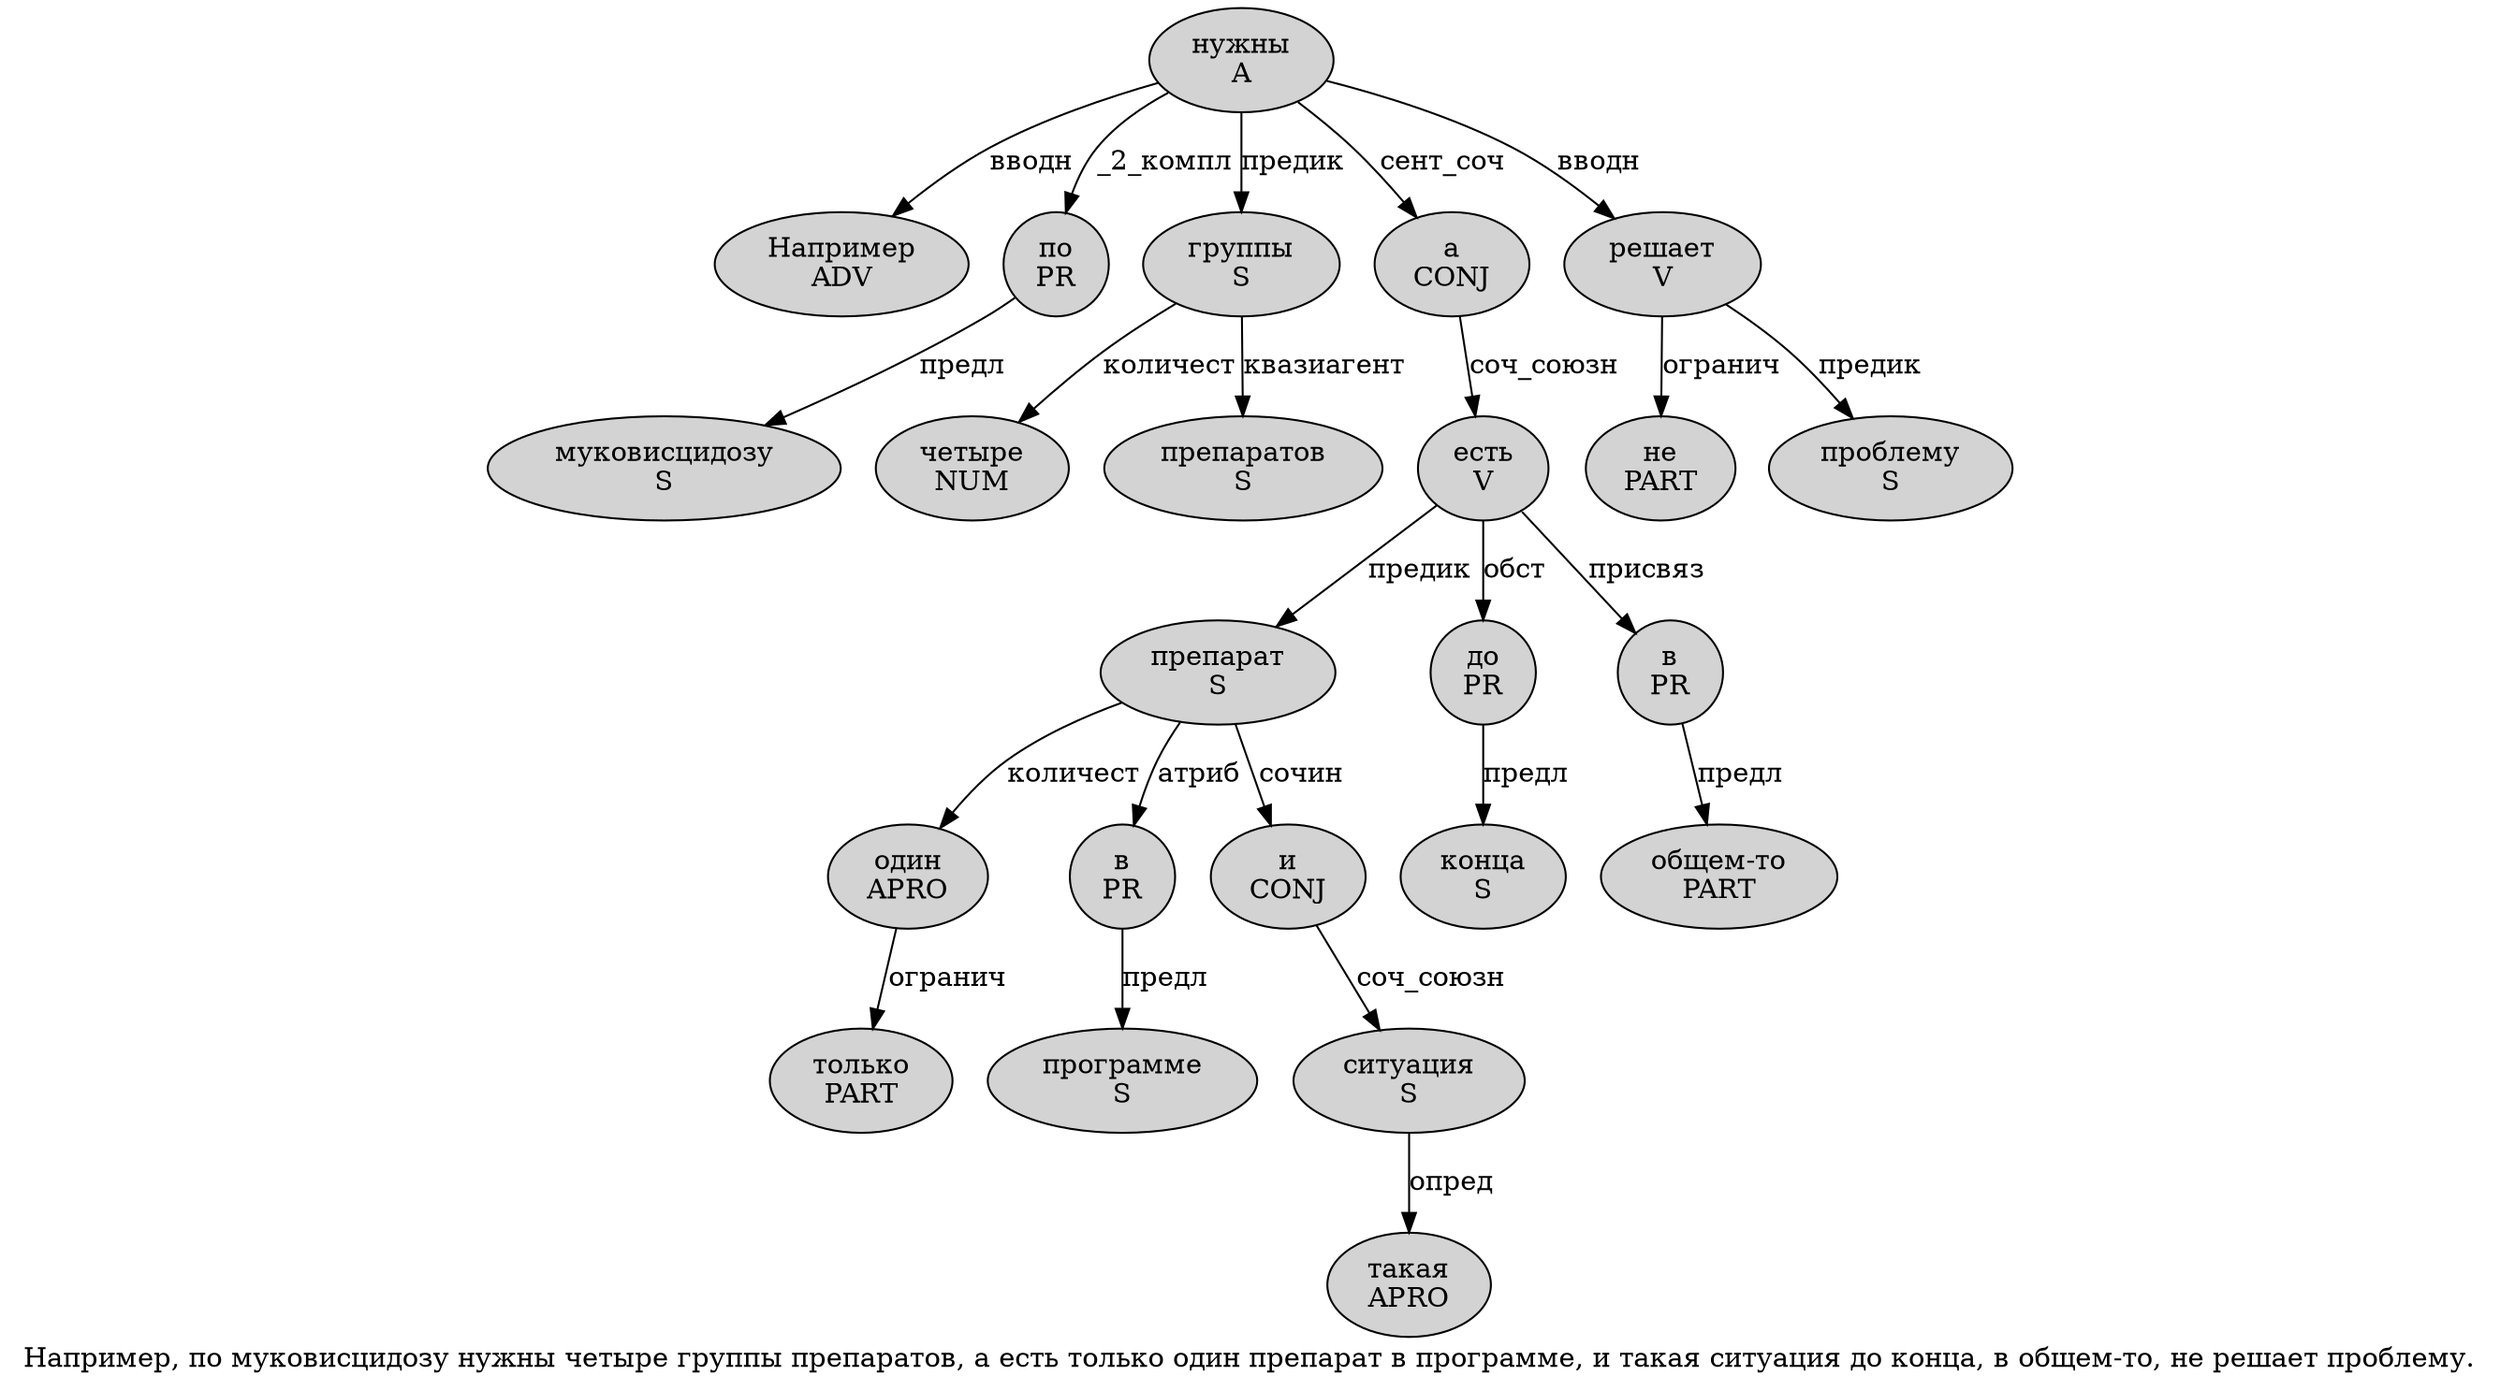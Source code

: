 digraph SENTENCE_504 {
	graph [label="Например, по муковисцидозу нужны четыре группы препаратов, а есть только один препарат в программе, и такая ситуация до конца, в общем-то, не решает проблему."]
	node [style=filled]
		0 [label="Например
ADV" color="" fillcolor=lightgray penwidth=1 shape=ellipse]
		2 [label="по
PR" color="" fillcolor=lightgray penwidth=1 shape=ellipse]
		3 [label="муковисцидозу
S" color="" fillcolor=lightgray penwidth=1 shape=ellipse]
		4 [label="нужны
A" color="" fillcolor=lightgray penwidth=1 shape=ellipse]
		5 [label="четыре
NUM" color="" fillcolor=lightgray penwidth=1 shape=ellipse]
		6 [label="группы
S" color="" fillcolor=lightgray penwidth=1 shape=ellipse]
		7 [label="препаратов
S" color="" fillcolor=lightgray penwidth=1 shape=ellipse]
		9 [label="а
CONJ" color="" fillcolor=lightgray penwidth=1 shape=ellipse]
		10 [label="есть
V" color="" fillcolor=lightgray penwidth=1 shape=ellipse]
		11 [label="только
PART" color="" fillcolor=lightgray penwidth=1 shape=ellipse]
		12 [label="один
APRO" color="" fillcolor=lightgray penwidth=1 shape=ellipse]
		13 [label="препарат
S" color="" fillcolor=lightgray penwidth=1 shape=ellipse]
		14 [label="в
PR" color="" fillcolor=lightgray penwidth=1 shape=ellipse]
		15 [label="программе
S" color="" fillcolor=lightgray penwidth=1 shape=ellipse]
		17 [label="и
CONJ" color="" fillcolor=lightgray penwidth=1 shape=ellipse]
		18 [label="такая
APRO" color="" fillcolor=lightgray penwidth=1 shape=ellipse]
		19 [label="ситуация
S" color="" fillcolor=lightgray penwidth=1 shape=ellipse]
		20 [label="до
PR" color="" fillcolor=lightgray penwidth=1 shape=ellipse]
		21 [label="конца
S" color="" fillcolor=lightgray penwidth=1 shape=ellipse]
		23 [label="в
PR" color="" fillcolor=lightgray penwidth=1 shape=ellipse]
		24 [label="общем-то
PART" color="" fillcolor=lightgray penwidth=1 shape=ellipse]
		26 [label="не
PART" color="" fillcolor=lightgray penwidth=1 shape=ellipse]
		27 [label="решает
V" color="" fillcolor=lightgray penwidth=1 shape=ellipse]
		28 [label="проблему
S" color="" fillcolor=lightgray penwidth=1 shape=ellipse]
			10 -> 13 [label="предик"]
			10 -> 20 [label="обст"]
			10 -> 23 [label="присвяз"]
			17 -> 19 [label="соч_союзн"]
			12 -> 11 [label="огранич"]
			2 -> 3 [label="предл"]
			13 -> 12 [label="количест"]
			13 -> 14 [label="атриб"]
			13 -> 17 [label="сочин"]
			20 -> 21 [label="предл"]
			19 -> 18 [label="опред"]
			27 -> 26 [label="огранич"]
			27 -> 28 [label="предик"]
			14 -> 15 [label="предл"]
			9 -> 10 [label="соч_союзн"]
			6 -> 5 [label="количест"]
			6 -> 7 [label="квазиагент"]
			23 -> 24 [label="предл"]
			4 -> 0 [label="вводн"]
			4 -> 2 [label="_2_компл"]
			4 -> 6 [label="предик"]
			4 -> 9 [label="сент_соч"]
			4 -> 27 [label="вводн"]
}